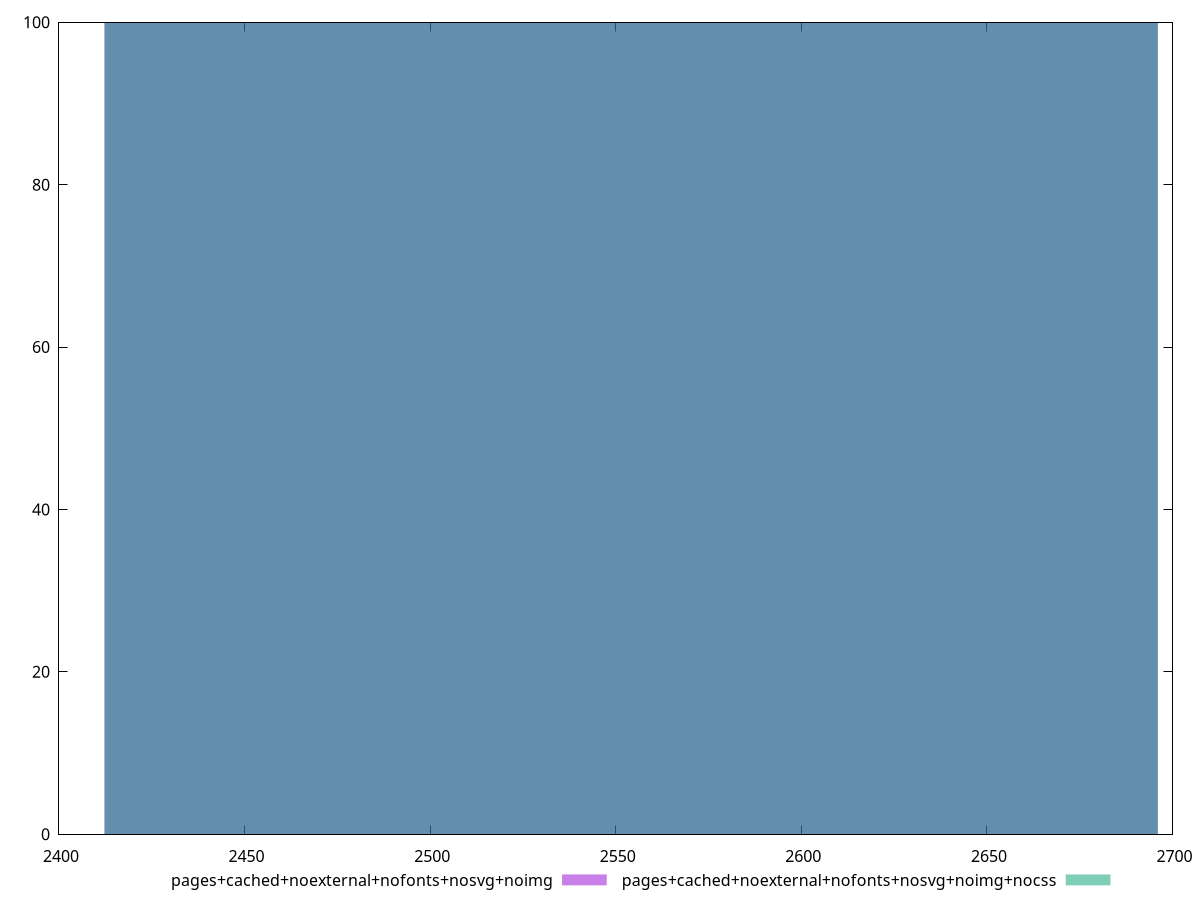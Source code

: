 reset
set terminal svg size 640, 500 enhanced background rgb 'white'
set output "reprap/uses-long-cache-ttl/comparison/histogram/11_vs_12.svg"

$pagesCachedNoexternalNofontsNosvgNoimg <<EOF
2554.1579503551825 100
EOF

$pagesCachedNoexternalNofontsNosvgNoimgNocss <<EOF
2554.1579503551825 100
EOF

set key outside below
set boxwidth 283.7953278172425
set yrange [0:100]
set style fill transparent solid 0.5 noborder

plot \
  $pagesCachedNoexternalNofontsNosvgNoimg title "pages+cached+noexternal+nofonts+nosvg+noimg" with boxes, \
  $pagesCachedNoexternalNofontsNosvgNoimgNocss title "pages+cached+noexternal+nofonts+nosvg+noimg+nocss" with boxes, \


reset